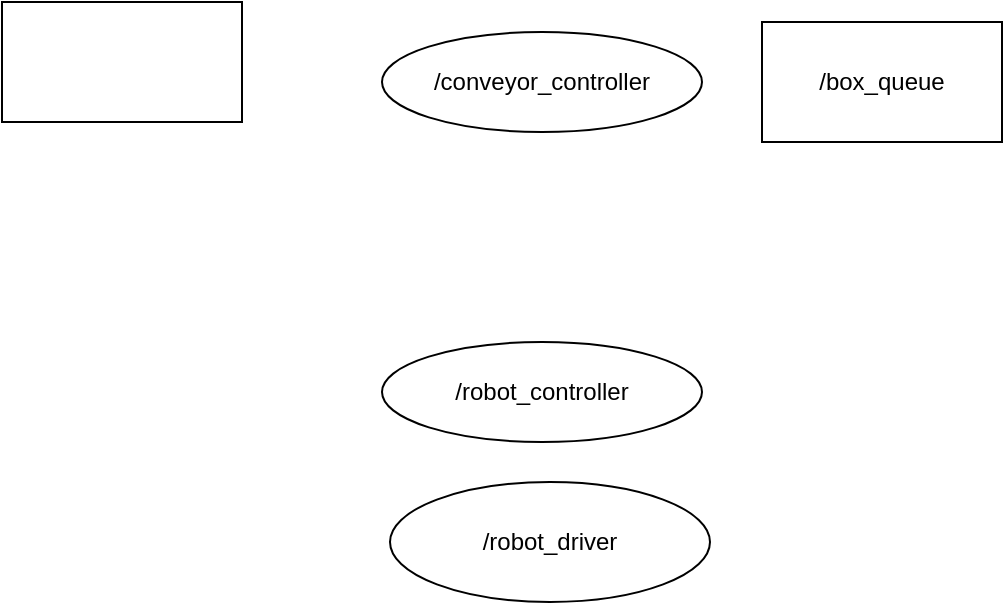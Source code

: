 <mxfile version="21.0.10" type="github">
  <diagram name="Side-1" id="DsbVVO9F-8dWzqwAxhLw">
    <mxGraphModel dx="1377" dy="796" grid="1" gridSize="10" guides="1" tooltips="1" connect="1" arrows="1" fold="1" page="1" pageScale="1" pageWidth="827" pageHeight="1169" math="0" shadow="0">
      <root>
        <mxCell id="0" />
        <mxCell id="1" parent="0" />
        <mxCell id="1twYcJlG7N5wxxC2fT0R-1" value="/box_queue" style="rounded=0;whiteSpace=wrap;html=1;" vertex="1" parent="1">
          <mxGeometry x="520" y="220" width="120" height="60" as="geometry" />
        </mxCell>
        <mxCell id="1twYcJlG7N5wxxC2fT0R-3" value="" style="rounded=0;whiteSpace=wrap;html=1;" vertex="1" parent="1">
          <mxGeometry x="140" y="210" width="120" height="60" as="geometry" />
        </mxCell>
        <mxCell id="1twYcJlG7N5wxxC2fT0R-4" value="/conveyor_controller" style="ellipse;whiteSpace=wrap;html=1;" vertex="1" parent="1">
          <mxGeometry x="330" y="225" width="160" height="50" as="geometry" />
        </mxCell>
        <mxCell id="1twYcJlG7N5wxxC2fT0R-5" value="/robot_controller" style="ellipse;whiteSpace=wrap;html=1;" vertex="1" parent="1">
          <mxGeometry x="330" y="380" width="160" height="50" as="geometry" />
        </mxCell>
        <mxCell id="1twYcJlG7N5wxxC2fT0R-7" value="/robot_driver" style="ellipse;whiteSpace=wrap;html=1;" vertex="1" parent="1">
          <mxGeometry x="334" y="450" width="160" height="60" as="geometry" />
        </mxCell>
      </root>
    </mxGraphModel>
  </diagram>
</mxfile>
